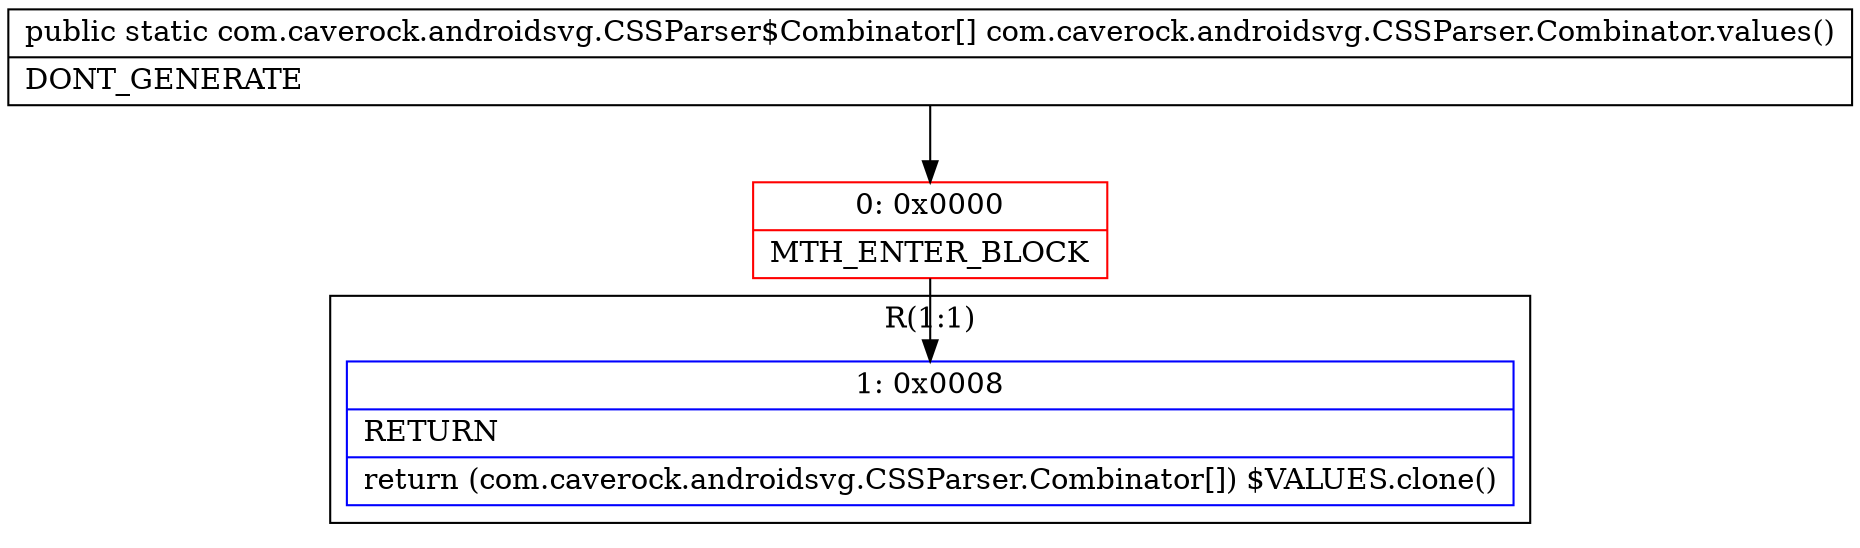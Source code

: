 digraph "CFG forcom.caverock.androidsvg.CSSParser.Combinator.values()[Lcom\/caverock\/androidsvg\/CSSParser$Combinator;" {
subgraph cluster_Region_669379684 {
label = "R(1:1)";
node [shape=record,color=blue];
Node_1 [shape=record,label="{1\:\ 0x0008|RETURN\l|return (com.caverock.androidsvg.CSSParser.Combinator[]) $VALUES.clone()\l}"];
}
Node_0 [shape=record,color=red,label="{0\:\ 0x0000|MTH_ENTER_BLOCK\l}"];
MethodNode[shape=record,label="{public static com.caverock.androidsvg.CSSParser$Combinator[] com.caverock.androidsvg.CSSParser.Combinator.values()  | DONT_GENERATE\l}"];
MethodNode -> Node_0;
Node_0 -> Node_1;
}

